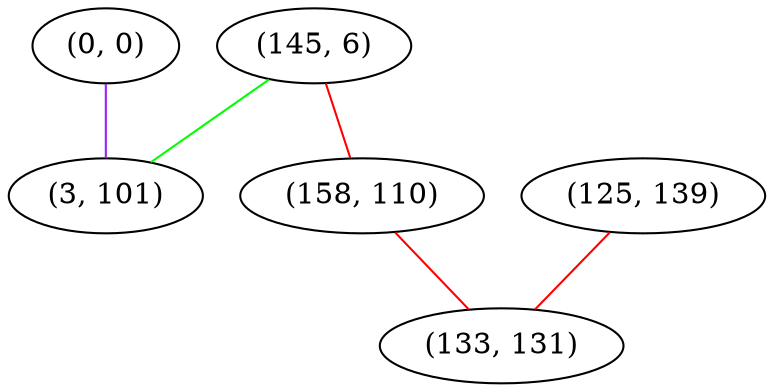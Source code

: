 graph "" {
"(0, 0)";
"(145, 6)";
"(158, 110)";
"(125, 139)";
"(3, 101)";
"(133, 131)";
"(0, 0)" -- "(3, 101)"  [color=purple, key=0, weight=4];
"(145, 6)" -- "(158, 110)"  [color=red, key=0, weight=1];
"(145, 6)" -- "(3, 101)"  [color=green, key=0, weight=2];
"(158, 110)" -- "(133, 131)"  [color=red, key=0, weight=1];
"(125, 139)" -- "(133, 131)"  [color=red, key=0, weight=1];
}
